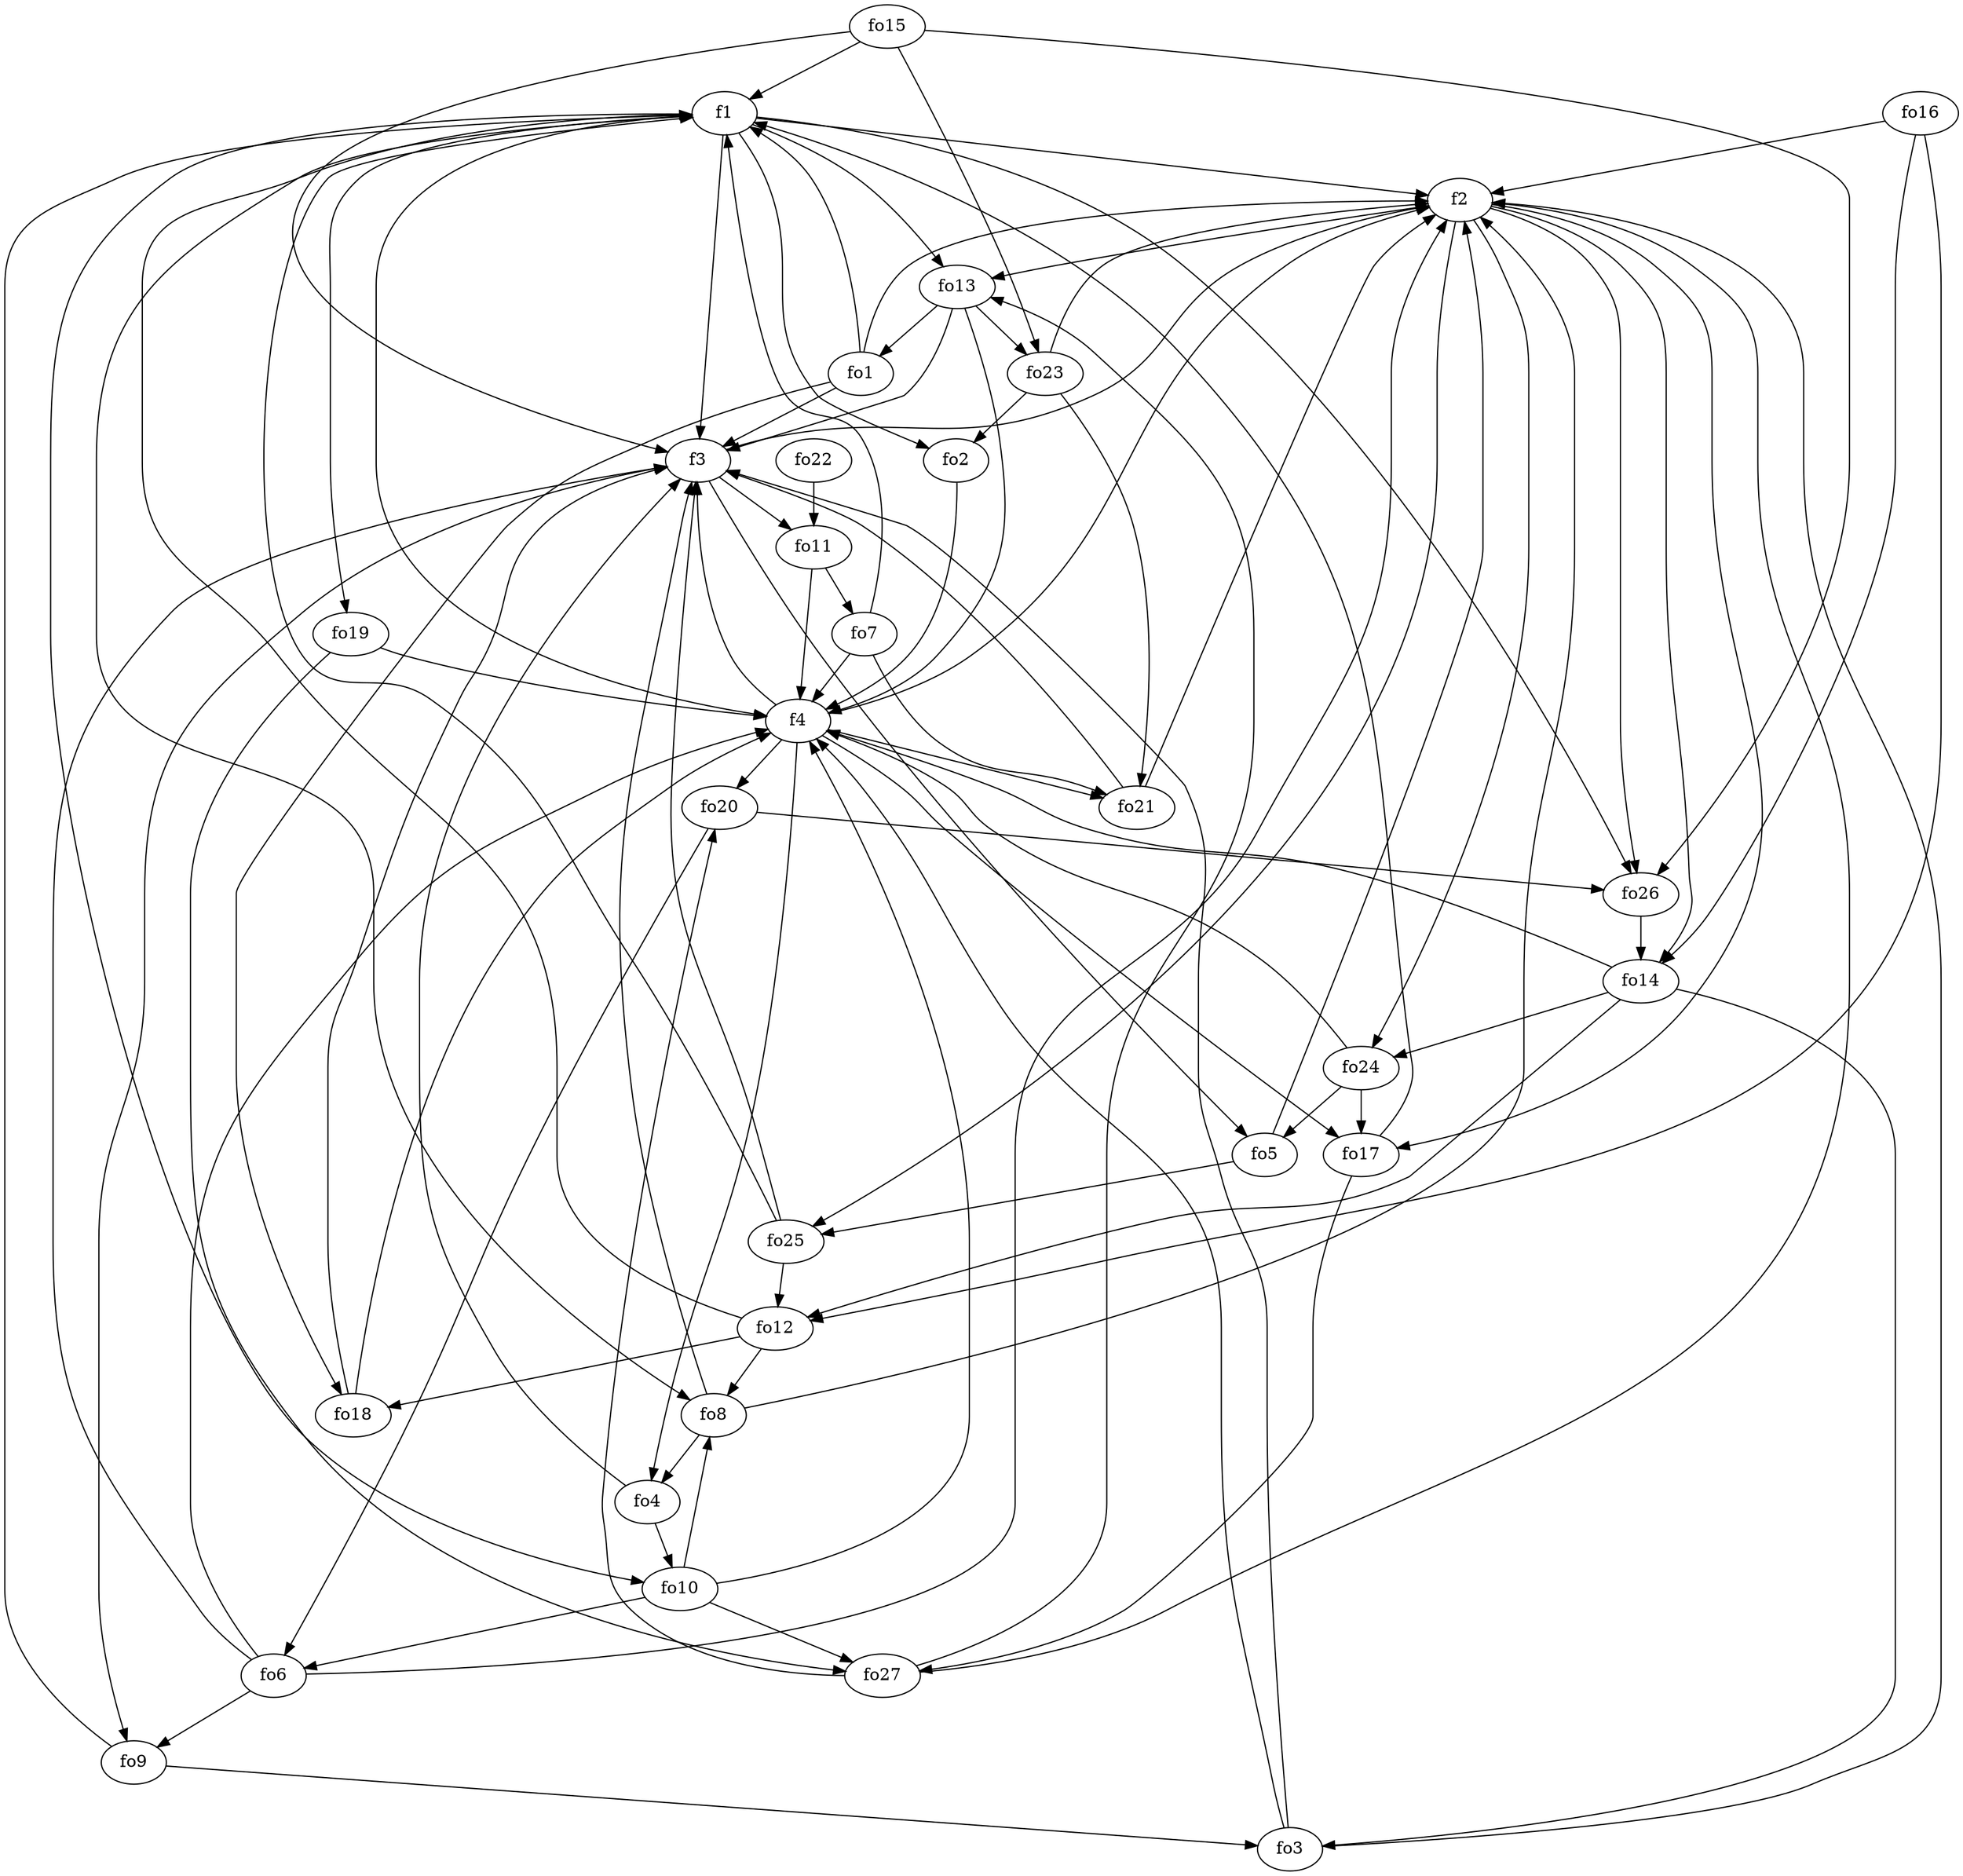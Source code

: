 strict digraph  {
f1;
f2;
f3;
f4;
fo1;
fo2;
fo3;
fo4;
fo5;
fo6;
fo7;
fo8;
fo9;
fo10;
fo11;
fo12;
fo13;
fo14;
fo15;
fo16;
fo17;
fo18;
fo19;
fo20;
fo21;
fo22;
fo23;
fo24;
fo25;
fo26;
fo27;
f1 -> fo26  [weight=2];
f1 -> f2  [weight=2];
f1 -> fo19  [weight=2];
f1 -> f4  [weight=2];
f1 -> fo13  [weight=2];
f1 -> f3  [weight=2];
f1 -> fo8  [weight=2];
f1 -> fo2  [weight=2];
f1 -> fo10  [weight=2];
f2 -> fo26  [weight=2];
f2 -> fo25  [weight=2];
f2 -> fo14  [weight=2];
f2 -> fo24  [weight=2];
f2 -> fo17  [weight=2];
f2 -> fo13  [weight=2];
f3 -> f2  [weight=2];
f3 -> fo9  [weight=2];
f3 -> fo5  [weight=2];
f3 -> fo11  [weight=2];
f4 -> f2  [weight=2];
f4 -> fo20  [weight=2];
f4 -> fo21  [weight=2];
f4 -> fo4  [weight=2];
f4 -> fo17  [weight=2];
f4 -> f3  [weight=2];
fo1 -> fo18  [weight=2];
fo1 -> f3  [weight=2];
fo1 -> f2  [weight=2];
fo1 -> f1  [weight=2];
fo2 -> f4  [weight=2];
fo3 -> f3  [weight=2];
fo3 -> f2  [weight=2];
fo3 -> f4  [weight=2];
fo4 -> fo10  [weight=2];
fo4 -> f3  [weight=2];
fo5 -> fo25  [weight=2];
fo5 -> f2  [weight=2];
fo6 -> f2  [weight=2];
fo6 -> f3  [weight=2];
fo6 -> fo9  [weight=2];
fo6 -> f4  [weight=2];
fo7 -> f4  [weight=2];
fo7 -> fo21  [weight=2];
fo7 -> f1  [weight=2];
fo8 -> f3  [weight=2];
fo8 -> f2  [weight=2];
fo8 -> fo4  [weight=2];
fo9 -> fo3  [weight=2];
fo9 -> f1  [weight=2];
fo10 -> fo6  [weight=2];
fo10 -> fo8  [weight=2];
fo10 -> f4  [weight=2];
fo10 -> fo27  [weight=2];
fo11 -> fo7  [weight=2];
fo11 -> f4  [weight=2];
fo12 -> fo18  [weight=2];
fo12 -> fo8  [weight=2];
fo12 -> f1  [weight=2];
fo13 -> f3  [weight=2];
fo13 -> fo1  [weight=2];
fo13 -> f4  [weight=2];
fo13 -> fo23  [weight=2];
fo14 -> f4  [weight=2];
fo14 -> fo3  [weight=2];
fo14 -> fo24  [weight=2];
fo14 -> fo12  [weight=2];
fo15 -> f1  [weight=2];
fo15 -> fo26  [weight=2];
fo15 -> fo23  [weight=2];
fo15 -> f3  [weight=2];
fo16 -> fo12  [weight=2];
fo16 -> fo14  [weight=2];
fo16 -> f2  [weight=2];
fo17 -> fo27  [weight=2];
fo17 -> f1  [weight=2];
fo18 -> f4  [weight=2];
fo18 -> f3  [weight=2];
fo19 -> f4  [weight=2];
fo19 -> fo27  [weight=2];
fo20 -> fo26  [weight=2];
fo20 -> fo6  [weight=2];
fo21 -> f3  [weight=2];
fo21 -> f2  [weight=2];
fo22 -> fo11  [weight=2];
fo23 -> f2  [weight=2];
fo23 -> fo2  [weight=2];
fo23 -> fo21  [weight=2];
fo24 -> f4  [weight=2];
fo24 -> fo5  [weight=2];
fo24 -> fo17  [weight=2];
fo25 -> fo12  [weight=2];
fo25 -> f3  [weight=2];
fo25 -> f1  [weight=2];
fo26 -> fo14  [weight=2];
fo27 -> fo13  [weight=2];
fo27 -> fo20  [weight=2];
fo27 -> f2  [weight=2];
}
